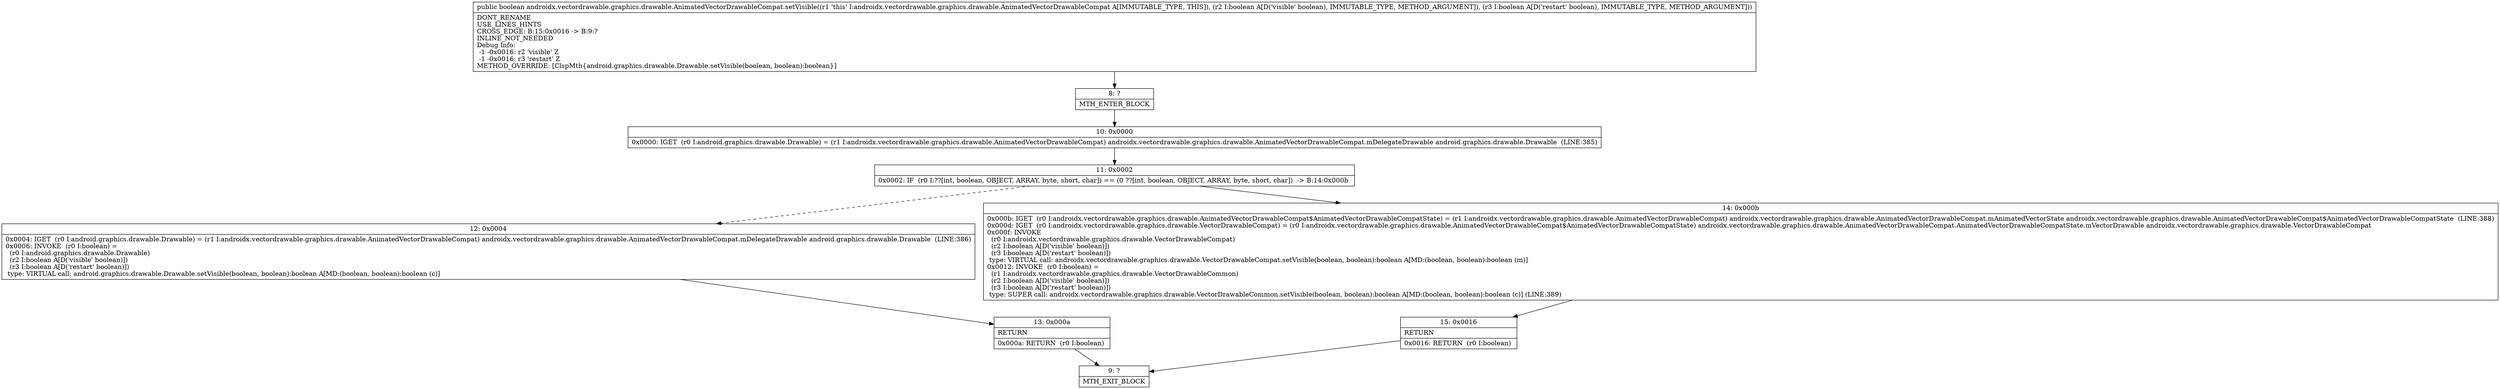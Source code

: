 digraph "CFG forandroidx.vectordrawable.graphics.drawable.AnimatedVectorDrawableCompat.setVisible(ZZ)Z" {
Node_8 [shape=record,label="{8\:\ ?|MTH_ENTER_BLOCK\l}"];
Node_10 [shape=record,label="{10\:\ 0x0000|0x0000: IGET  (r0 I:android.graphics.drawable.Drawable) = (r1 I:androidx.vectordrawable.graphics.drawable.AnimatedVectorDrawableCompat) androidx.vectordrawable.graphics.drawable.AnimatedVectorDrawableCompat.mDelegateDrawable android.graphics.drawable.Drawable  (LINE:385)\l}"];
Node_11 [shape=record,label="{11\:\ 0x0002|0x0002: IF  (r0 I:??[int, boolean, OBJECT, ARRAY, byte, short, char]) == (0 ??[int, boolean, OBJECT, ARRAY, byte, short, char])  \-\> B:14:0x000b \l}"];
Node_12 [shape=record,label="{12\:\ 0x0004|0x0004: IGET  (r0 I:android.graphics.drawable.Drawable) = (r1 I:androidx.vectordrawable.graphics.drawable.AnimatedVectorDrawableCompat) androidx.vectordrawable.graphics.drawable.AnimatedVectorDrawableCompat.mDelegateDrawable android.graphics.drawable.Drawable  (LINE:386)\l0x0006: INVOKE  (r0 I:boolean) = \l  (r0 I:android.graphics.drawable.Drawable)\l  (r2 I:boolean A[D('visible' boolean)])\l  (r3 I:boolean A[D('restart' boolean)])\l type: VIRTUAL call: android.graphics.drawable.Drawable.setVisible(boolean, boolean):boolean A[MD:(boolean, boolean):boolean (c)]\l}"];
Node_13 [shape=record,label="{13\:\ 0x000a|RETURN\l|0x000a: RETURN  (r0 I:boolean) \l}"];
Node_9 [shape=record,label="{9\:\ ?|MTH_EXIT_BLOCK\l}"];
Node_14 [shape=record,label="{14\:\ 0x000b|0x000b: IGET  (r0 I:androidx.vectordrawable.graphics.drawable.AnimatedVectorDrawableCompat$AnimatedVectorDrawableCompatState) = (r1 I:androidx.vectordrawable.graphics.drawable.AnimatedVectorDrawableCompat) androidx.vectordrawable.graphics.drawable.AnimatedVectorDrawableCompat.mAnimatedVectorState androidx.vectordrawable.graphics.drawable.AnimatedVectorDrawableCompat$AnimatedVectorDrawableCompatState  (LINE:388)\l0x000d: IGET  (r0 I:androidx.vectordrawable.graphics.drawable.VectorDrawableCompat) = (r0 I:androidx.vectordrawable.graphics.drawable.AnimatedVectorDrawableCompat$AnimatedVectorDrawableCompatState) androidx.vectordrawable.graphics.drawable.AnimatedVectorDrawableCompat.AnimatedVectorDrawableCompatState.mVectorDrawable androidx.vectordrawable.graphics.drawable.VectorDrawableCompat \l0x000f: INVOKE  \l  (r0 I:androidx.vectordrawable.graphics.drawable.VectorDrawableCompat)\l  (r2 I:boolean A[D('visible' boolean)])\l  (r3 I:boolean A[D('restart' boolean)])\l type: VIRTUAL call: androidx.vectordrawable.graphics.drawable.VectorDrawableCompat.setVisible(boolean, boolean):boolean A[MD:(boolean, boolean):boolean (m)]\l0x0012: INVOKE  (r0 I:boolean) = \l  (r1 I:androidx.vectordrawable.graphics.drawable.VectorDrawableCommon)\l  (r2 I:boolean A[D('visible' boolean)])\l  (r3 I:boolean A[D('restart' boolean)])\l type: SUPER call: androidx.vectordrawable.graphics.drawable.VectorDrawableCommon.setVisible(boolean, boolean):boolean A[MD:(boolean, boolean):boolean (c)] (LINE:389)\l}"];
Node_15 [shape=record,label="{15\:\ 0x0016|RETURN\l|0x0016: RETURN  (r0 I:boolean) \l}"];
MethodNode[shape=record,label="{public boolean androidx.vectordrawable.graphics.drawable.AnimatedVectorDrawableCompat.setVisible((r1 'this' I:androidx.vectordrawable.graphics.drawable.AnimatedVectorDrawableCompat A[IMMUTABLE_TYPE, THIS]), (r2 I:boolean A[D('visible' boolean), IMMUTABLE_TYPE, METHOD_ARGUMENT]), (r3 I:boolean A[D('restart' boolean), IMMUTABLE_TYPE, METHOD_ARGUMENT]))  | DONT_RENAME\lUSE_LINES_HINTS\lCROSS_EDGE: B:15:0x0016 \-\> B:9:?\lINLINE_NOT_NEEDED\lDebug Info:\l  \-1 \-0x0016: r2 'visible' Z\l  \-1 \-0x0016: r3 'restart' Z\lMETHOD_OVERRIDE: [ClspMth\{android.graphics.drawable.Drawable.setVisible(boolean, boolean):boolean\}]\l}"];
MethodNode -> Node_8;Node_8 -> Node_10;
Node_10 -> Node_11;
Node_11 -> Node_12[style=dashed];
Node_11 -> Node_14;
Node_12 -> Node_13;
Node_13 -> Node_9;
Node_14 -> Node_15;
Node_15 -> Node_9;
}

